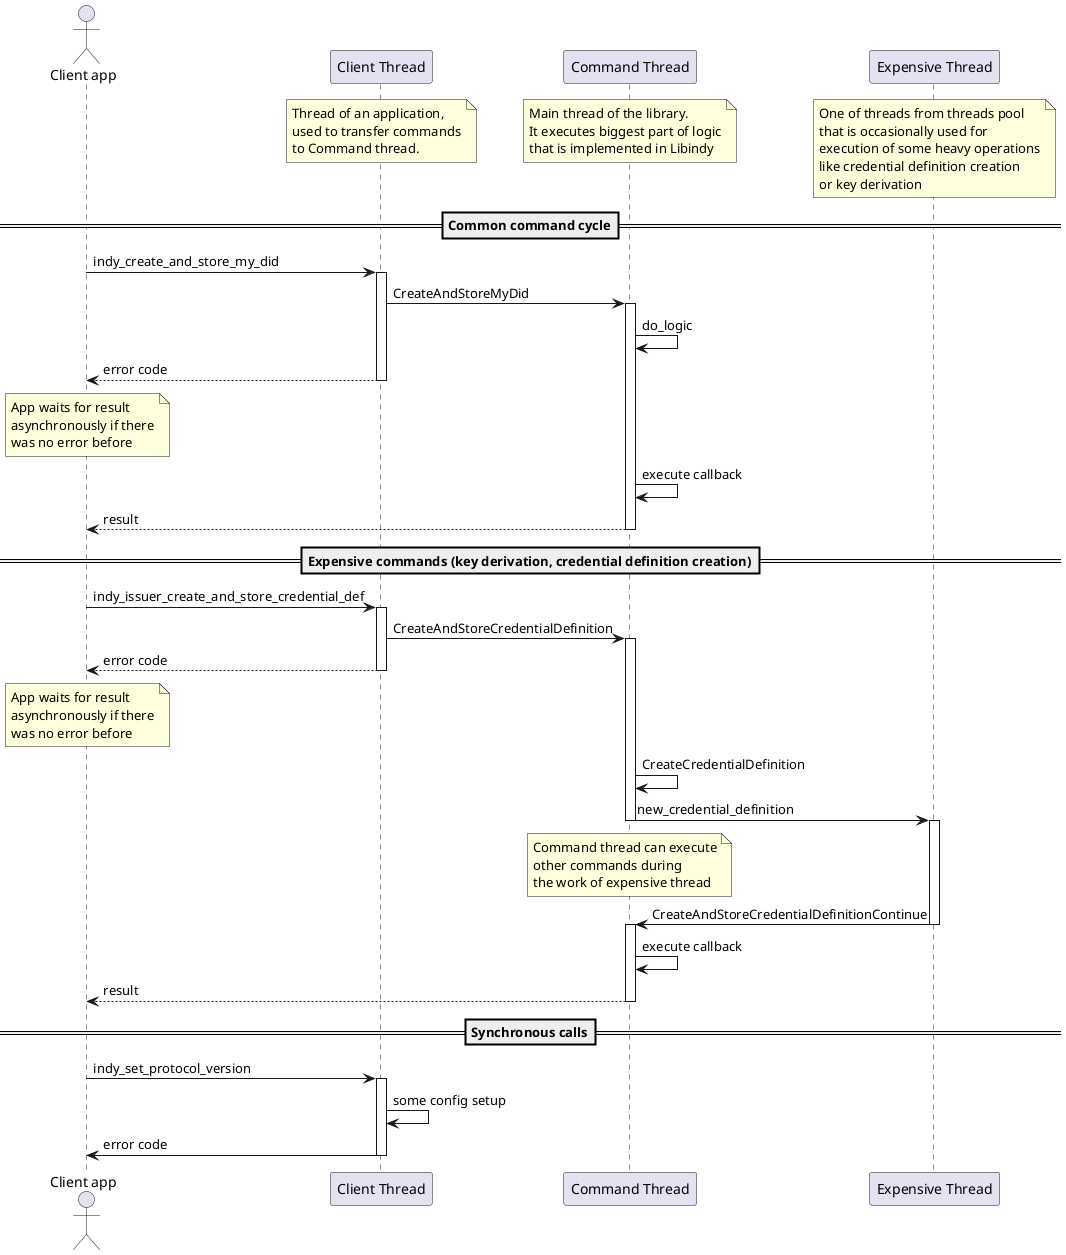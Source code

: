 @startuml
actor "Client app" as App
participant "Client Thread" as Client
note over Client
    Thread of an application,
    used to transfer commands
    to Command thread.
end note
participant "Command Thread" as Command
/ note over Command
    Main thread of the library.
    It executes biggest part of logic
    that is implemented in Libindy
end note
participant "Expensive Thread" as Expensive
/ note over Expensive
    One of threads from threads pool
    that is occasionally used for
    execution of some heavy operations
    like credential definition creation
    or key derivation
end note

==Common command cycle==
App -> Client: indy_create_and_store_my_did
activate Client
Client -> Command: CreateAndStoreMyDid
activate Command
Command -> Command: do_logic
Client --> App: error code
note over App
    App waits for result
    asynchronously if there
    was no error before
end note
deactivate Client
Command -> Command: execute callback
Command --> App: result
deactivate Command

==Expensive commands (key derivation, credential definition creation)==
App -> Client: indy_issuer_create_and_store_credential_def
activate Client
Client -> Command: CreateAndStoreCredentialDefinition
activate Command
Client --> App: error code
deactivate Client
note over App
    App waits for result
    asynchronously if there
    was no error before
end note
Command -> Command: CreateCredentialDefinition
Command -> Expensive: new_credential_definition
deactivate Command
note over Command
    Command thread can execute
    other commands during
    the work of expensive thread
end note
activate Expensive
Expensive -> Command: CreateAndStoreCredentialDefinitionContinue
deactivate Expensive
activate Command
Command -> Command: execute callback
Command --> App: result
deactivate Command

==Synchronous calls==
App -> Client: indy_set_protocol_version
activate Client
Client -> Client: some config setup
Client -> App: error code
deactivate Client
@enduml